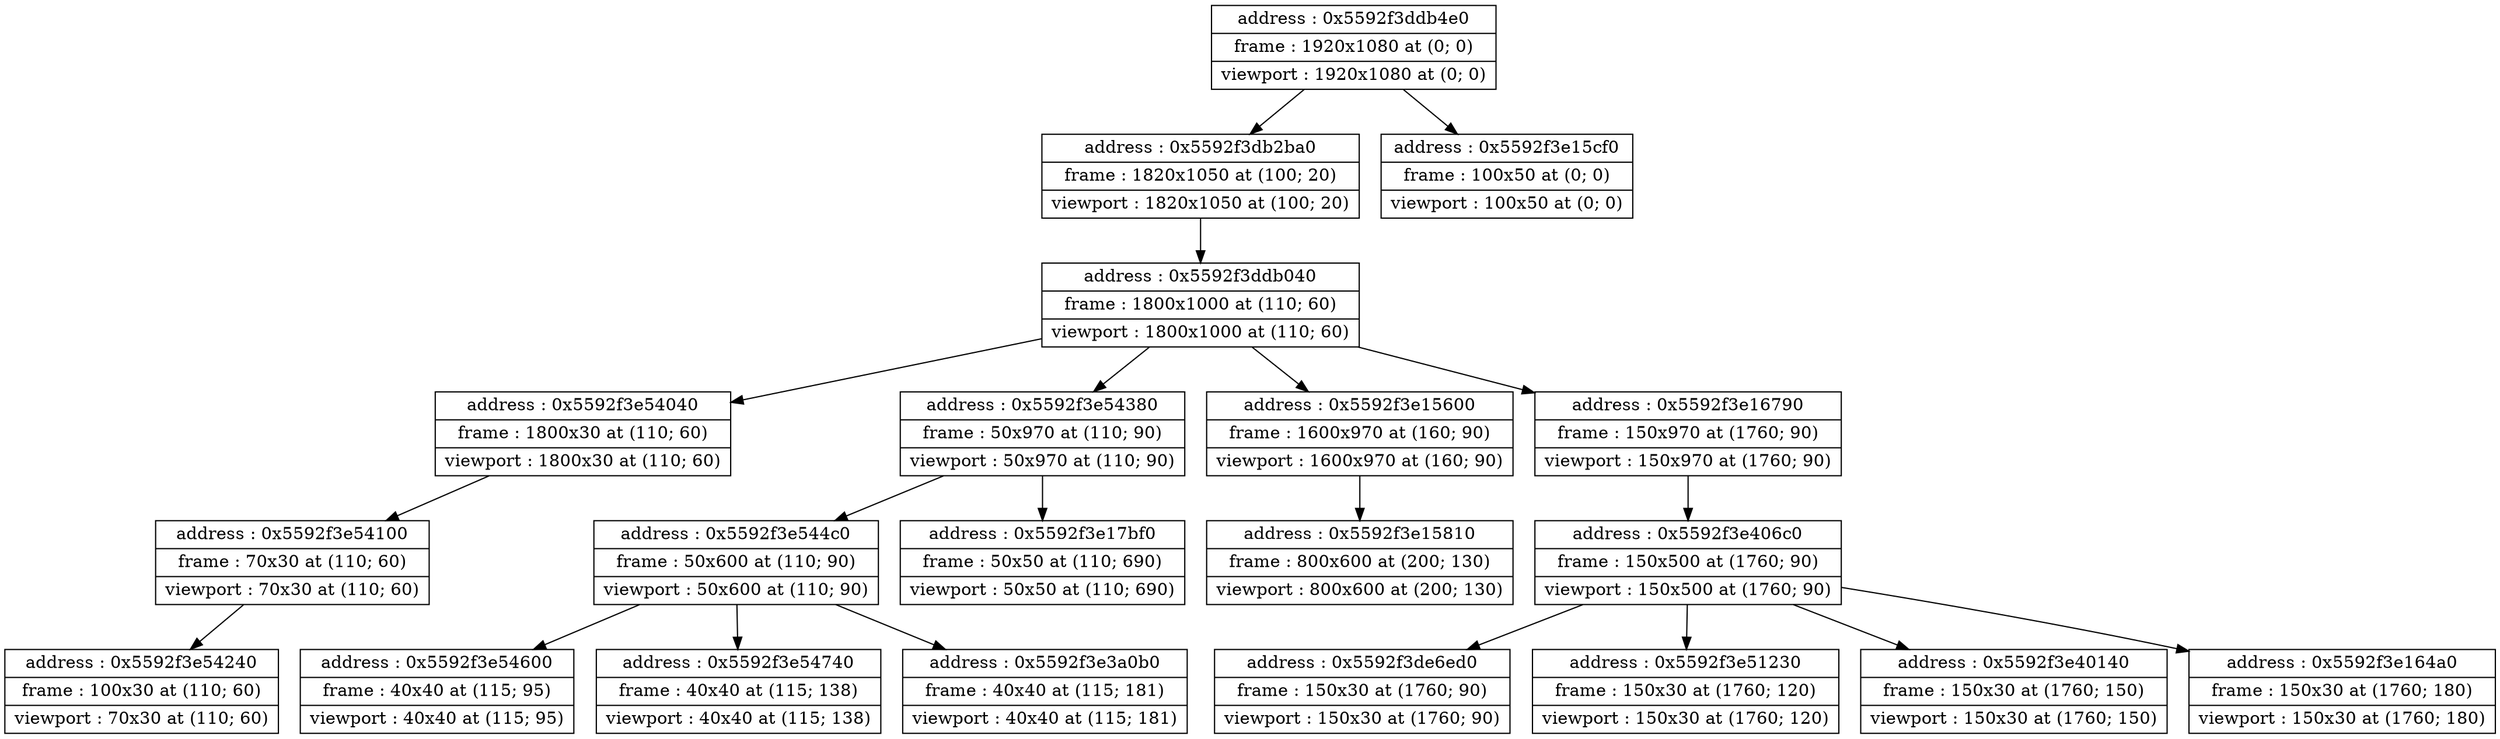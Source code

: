 digraph {
	node [shape=record]
	node0x5592f3ddb4e0 [label = "{address : 0x5592f3ddb4e0 |frame : 1920x1080 at (0; 0) |viewport : 1920x1080 at (0; 0)}"];

	 node0x5592f3ddb4e0 -> node0x5592f3db2ba0 [color=black];
	node0x5592f3db2ba0 [label = "{address : 0x5592f3db2ba0 |frame : 1820x1050 at (100; 20) |viewport : 1820x1050 at (100; 20)}"];

	 node0x5592f3db2ba0 -> node0x5592f3ddb040 [color=black];
	node0x5592f3ddb040 [label = "{address : 0x5592f3ddb040 |frame : 1800x1000 at (110; 60) |viewport : 1800x1000 at (110; 60)}"];

	 node0x5592f3ddb040 -> node0x5592f3e54040 [color=black];
	node0x5592f3e54040 [label = "{address : 0x5592f3e54040 |frame : 1800x30 at (110; 60) |viewport : 1800x30 at (110; 60)}"];

	 node0x5592f3e54040 -> node0x5592f3e54100 [color=black];
	node0x5592f3e54100 [label = "{address : 0x5592f3e54100 |frame : 70x30 at (110; 60) |viewport : 70x30 at (110; 60)}"];

	 node0x5592f3e54100 -> node0x5592f3e54240 [color=black];
	node0x5592f3e54240 [label = "{address : 0x5592f3e54240 |frame : 100x30 at (110; 60) |viewport : 70x30 at (110; 60)}"];

	 node0x5592f3ddb040 -> node0x5592f3e54380 [color=black];
	node0x5592f3e54380 [label = "{address : 0x5592f3e54380 |frame : 50x970 at (110; 90) |viewport : 50x970 at (110; 90)}"];

	 node0x5592f3e54380 -> node0x5592f3e544c0 [color=black];
	node0x5592f3e544c0 [label = "{address : 0x5592f3e544c0 |frame : 50x600 at (110; 90) |viewport : 50x600 at (110; 90)}"];

	 node0x5592f3e544c0 -> node0x5592f3e54600 [color=black];
	node0x5592f3e54600 [label = "{address : 0x5592f3e54600 |frame : 40x40 at (115; 95) |viewport : 40x40 at (115; 95)}"];

	 node0x5592f3e544c0 -> node0x5592f3e54740 [color=black];
	node0x5592f3e54740 [label = "{address : 0x5592f3e54740 |frame : 40x40 at (115; 138) |viewport : 40x40 at (115; 138)}"];

	 node0x5592f3e544c0 -> node0x5592f3e3a0b0 [color=black];
	node0x5592f3e3a0b0 [label = "{address : 0x5592f3e3a0b0 |frame : 40x40 at (115; 181) |viewport : 40x40 at (115; 181)}"];

	 node0x5592f3e54380 -> node0x5592f3e17bf0 [color=black];
	node0x5592f3e17bf0 [label = "{address : 0x5592f3e17bf0 |frame : 50x50 at (110; 690) |viewport : 50x50 at (110; 690)}"];

	 node0x5592f3ddb040 -> node0x5592f3e15600 [color=black];
	node0x5592f3e15600 [label = "{address : 0x5592f3e15600 |frame : 1600x970 at (160; 90) |viewport : 1600x970 at (160; 90)}"];

	 node0x5592f3e15600 -> node0x5592f3e15810 [color=black];
	node0x5592f3e15810 [label = "{address : 0x5592f3e15810 |frame : 800x600 at (200; 130) |viewport : 800x600 at (200; 130)}"];

	 node0x5592f3ddb040 -> node0x5592f3e16790 [color=black];
	node0x5592f3e16790 [label = "{address : 0x5592f3e16790 |frame : 150x970 at (1760; 90) |viewport : 150x970 at (1760; 90)}"];

	 node0x5592f3e16790 -> node0x5592f3e406c0 [color=black];
	node0x5592f3e406c0 [label = "{address : 0x5592f3e406c0 |frame : 150x500 at (1760; 90) |viewport : 150x500 at (1760; 90)}"];

	 node0x5592f3e406c0 -> node0x5592f3de6ed0 [color=black];
	node0x5592f3de6ed0 [label = "{address : 0x5592f3de6ed0 |frame : 150x30 at (1760; 90) |viewport : 150x30 at (1760; 90)}"];

	 node0x5592f3e406c0 -> node0x5592f3e51230 [color=black];
	node0x5592f3e51230 [label = "{address : 0x5592f3e51230 |frame : 150x30 at (1760; 120) |viewport : 150x30 at (1760; 120)}"];

	 node0x5592f3e406c0 -> node0x5592f3e40140 [color=black];
	node0x5592f3e40140 [label = "{address : 0x5592f3e40140 |frame : 150x30 at (1760; 150) |viewport : 150x30 at (1760; 150)}"];

	 node0x5592f3e406c0 -> node0x5592f3e164a0 [color=black];
	node0x5592f3e164a0 [label = "{address : 0x5592f3e164a0 |frame : 150x30 at (1760; 180) |viewport : 150x30 at (1760; 180)}"];

	 node0x5592f3ddb4e0 -> node0x5592f3e15cf0 [color=black];
	node0x5592f3e15cf0 [label = "{address : 0x5592f3e15cf0 |frame : 100x50 at (0; 0) |viewport : 100x50 at (0; 0)}"];

}
